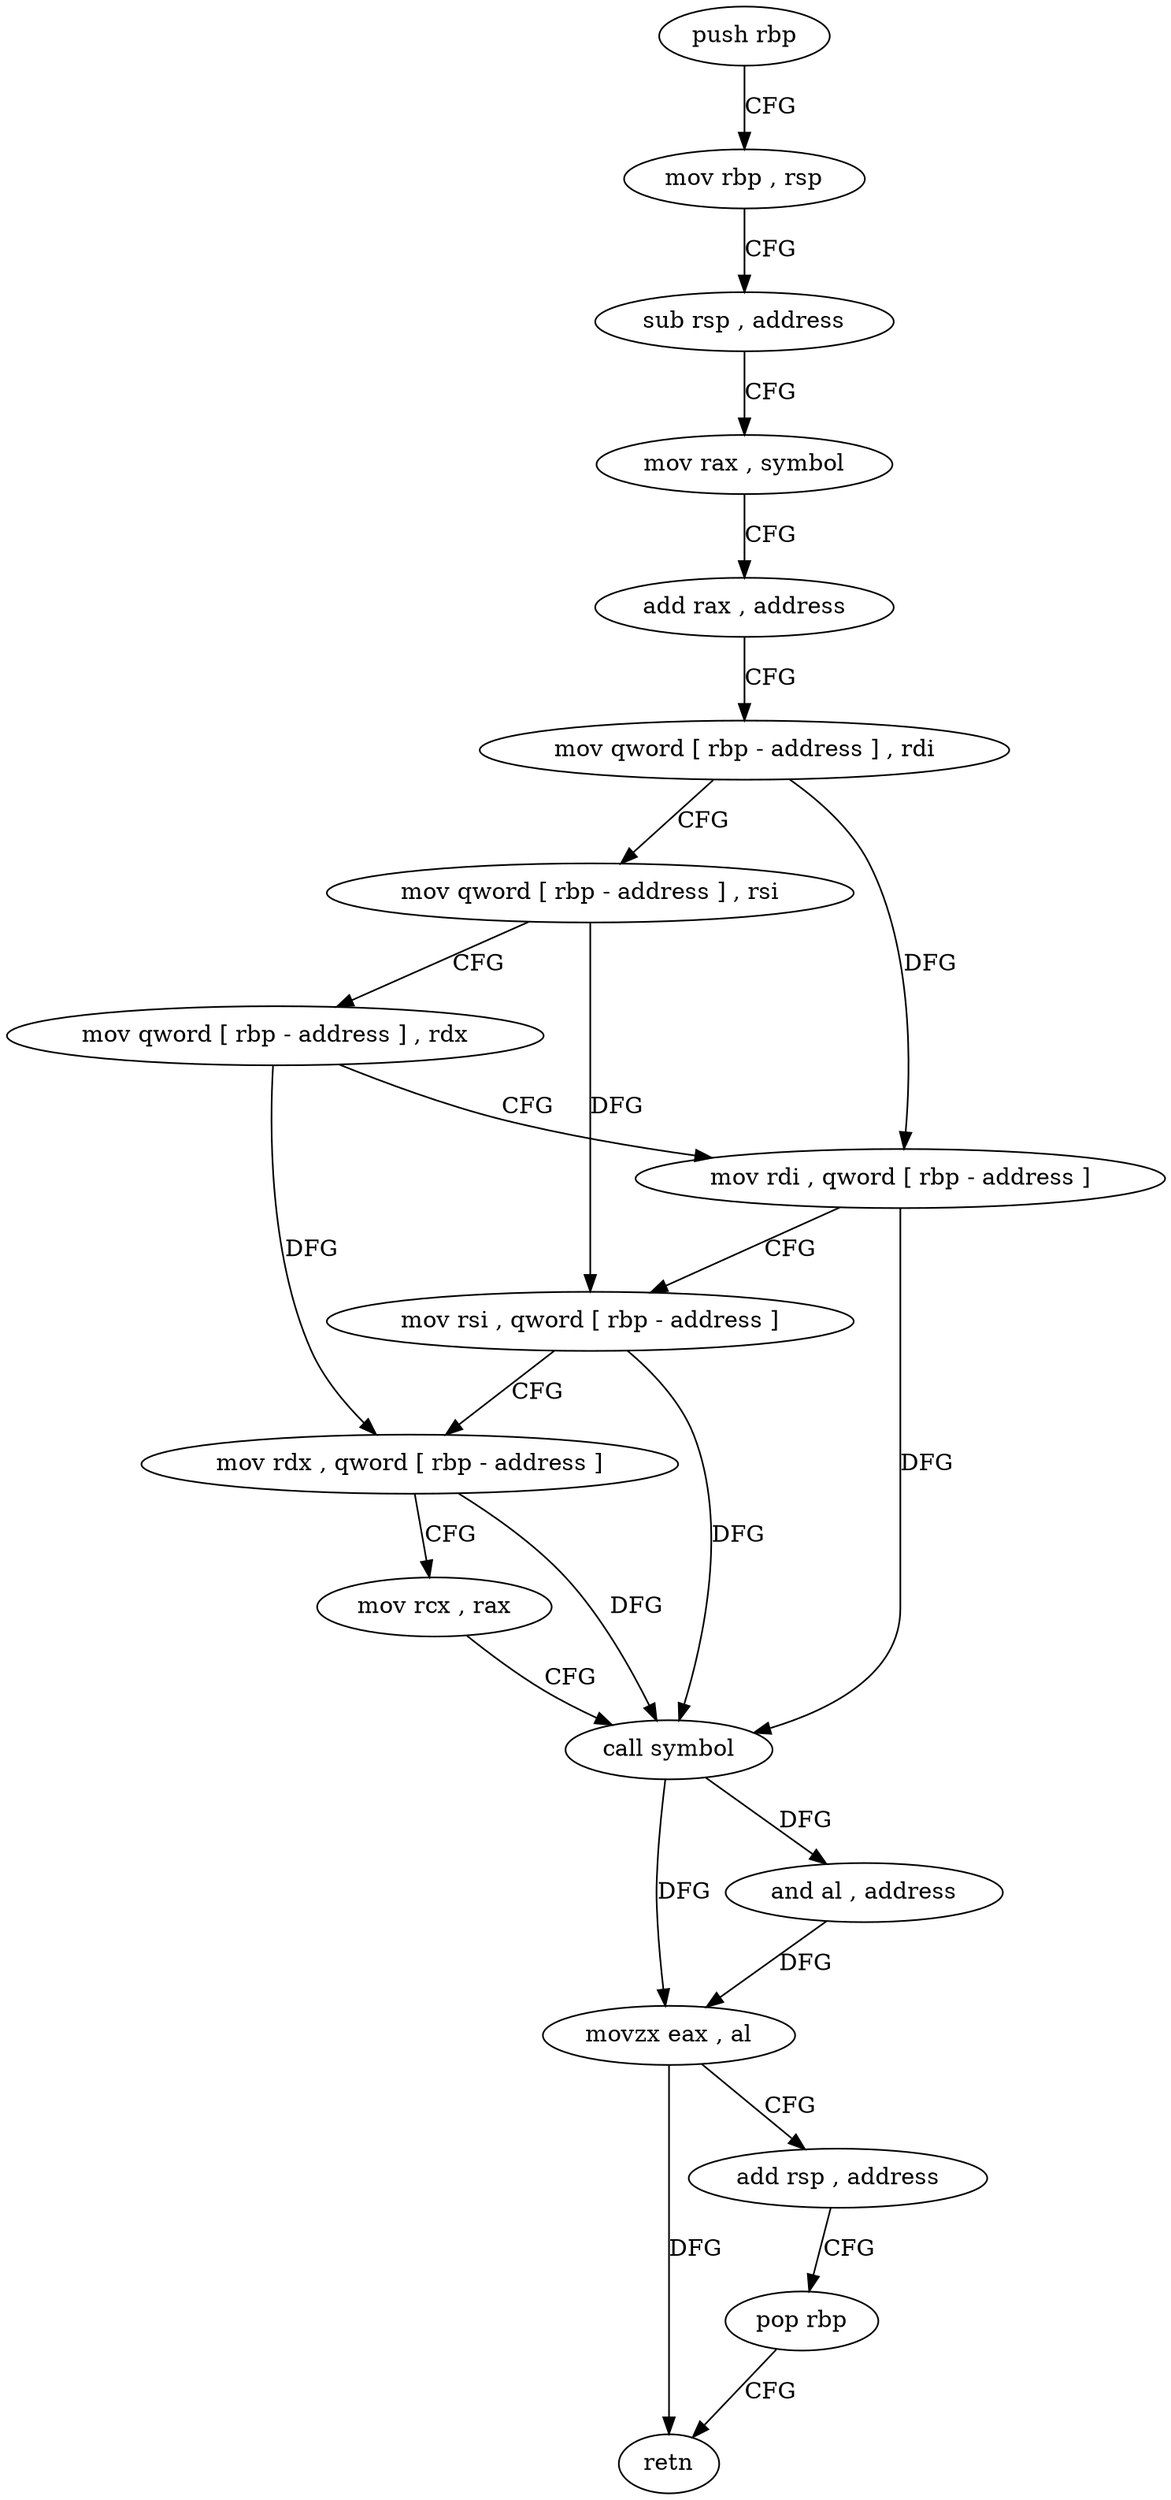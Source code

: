 digraph "func" {
"4274160" [label = "push rbp" ]
"4274161" [label = "mov rbp , rsp" ]
"4274164" [label = "sub rsp , address" ]
"4274168" [label = "mov rax , symbol" ]
"4274178" [label = "add rax , address" ]
"4274184" [label = "mov qword [ rbp - address ] , rdi" ]
"4274188" [label = "mov qword [ rbp - address ] , rsi" ]
"4274192" [label = "mov qword [ rbp - address ] , rdx" ]
"4274196" [label = "mov rdi , qword [ rbp - address ]" ]
"4274200" [label = "mov rsi , qword [ rbp - address ]" ]
"4274204" [label = "mov rdx , qword [ rbp - address ]" ]
"4274208" [label = "mov rcx , rax" ]
"4274211" [label = "call symbol" ]
"4274216" [label = "and al , address" ]
"4274218" [label = "movzx eax , al" ]
"4274221" [label = "add rsp , address" ]
"4274225" [label = "pop rbp" ]
"4274226" [label = "retn" ]
"4274160" -> "4274161" [ label = "CFG" ]
"4274161" -> "4274164" [ label = "CFG" ]
"4274164" -> "4274168" [ label = "CFG" ]
"4274168" -> "4274178" [ label = "CFG" ]
"4274178" -> "4274184" [ label = "CFG" ]
"4274184" -> "4274188" [ label = "CFG" ]
"4274184" -> "4274196" [ label = "DFG" ]
"4274188" -> "4274192" [ label = "CFG" ]
"4274188" -> "4274200" [ label = "DFG" ]
"4274192" -> "4274196" [ label = "CFG" ]
"4274192" -> "4274204" [ label = "DFG" ]
"4274196" -> "4274200" [ label = "CFG" ]
"4274196" -> "4274211" [ label = "DFG" ]
"4274200" -> "4274204" [ label = "CFG" ]
"4274200" -> "4274211" [ label = "DFG" ]
"4274204" -> "4274208" [ label = "CFG" ]
"4274204" -> "4274211" [ label = "DFG" ]
"4274208" -> "4274211" [ label = "CFG" ]
"4274211" -> "4274216" [ label = "DFG" ]
"4274211" -> "4274218" [ label = "DFG" ]
"4274216" -> "4274218" [ label = "DFG" ]
"4274218" -> "4274221" [ label = "CFG" ]
"4274218" -> "4274226" [ label = "DFG" ]
"4274221" -> "4274225" [ label = "CFG" ]
"4274225" -> "4274226" [ label = "CFG" ]
}
